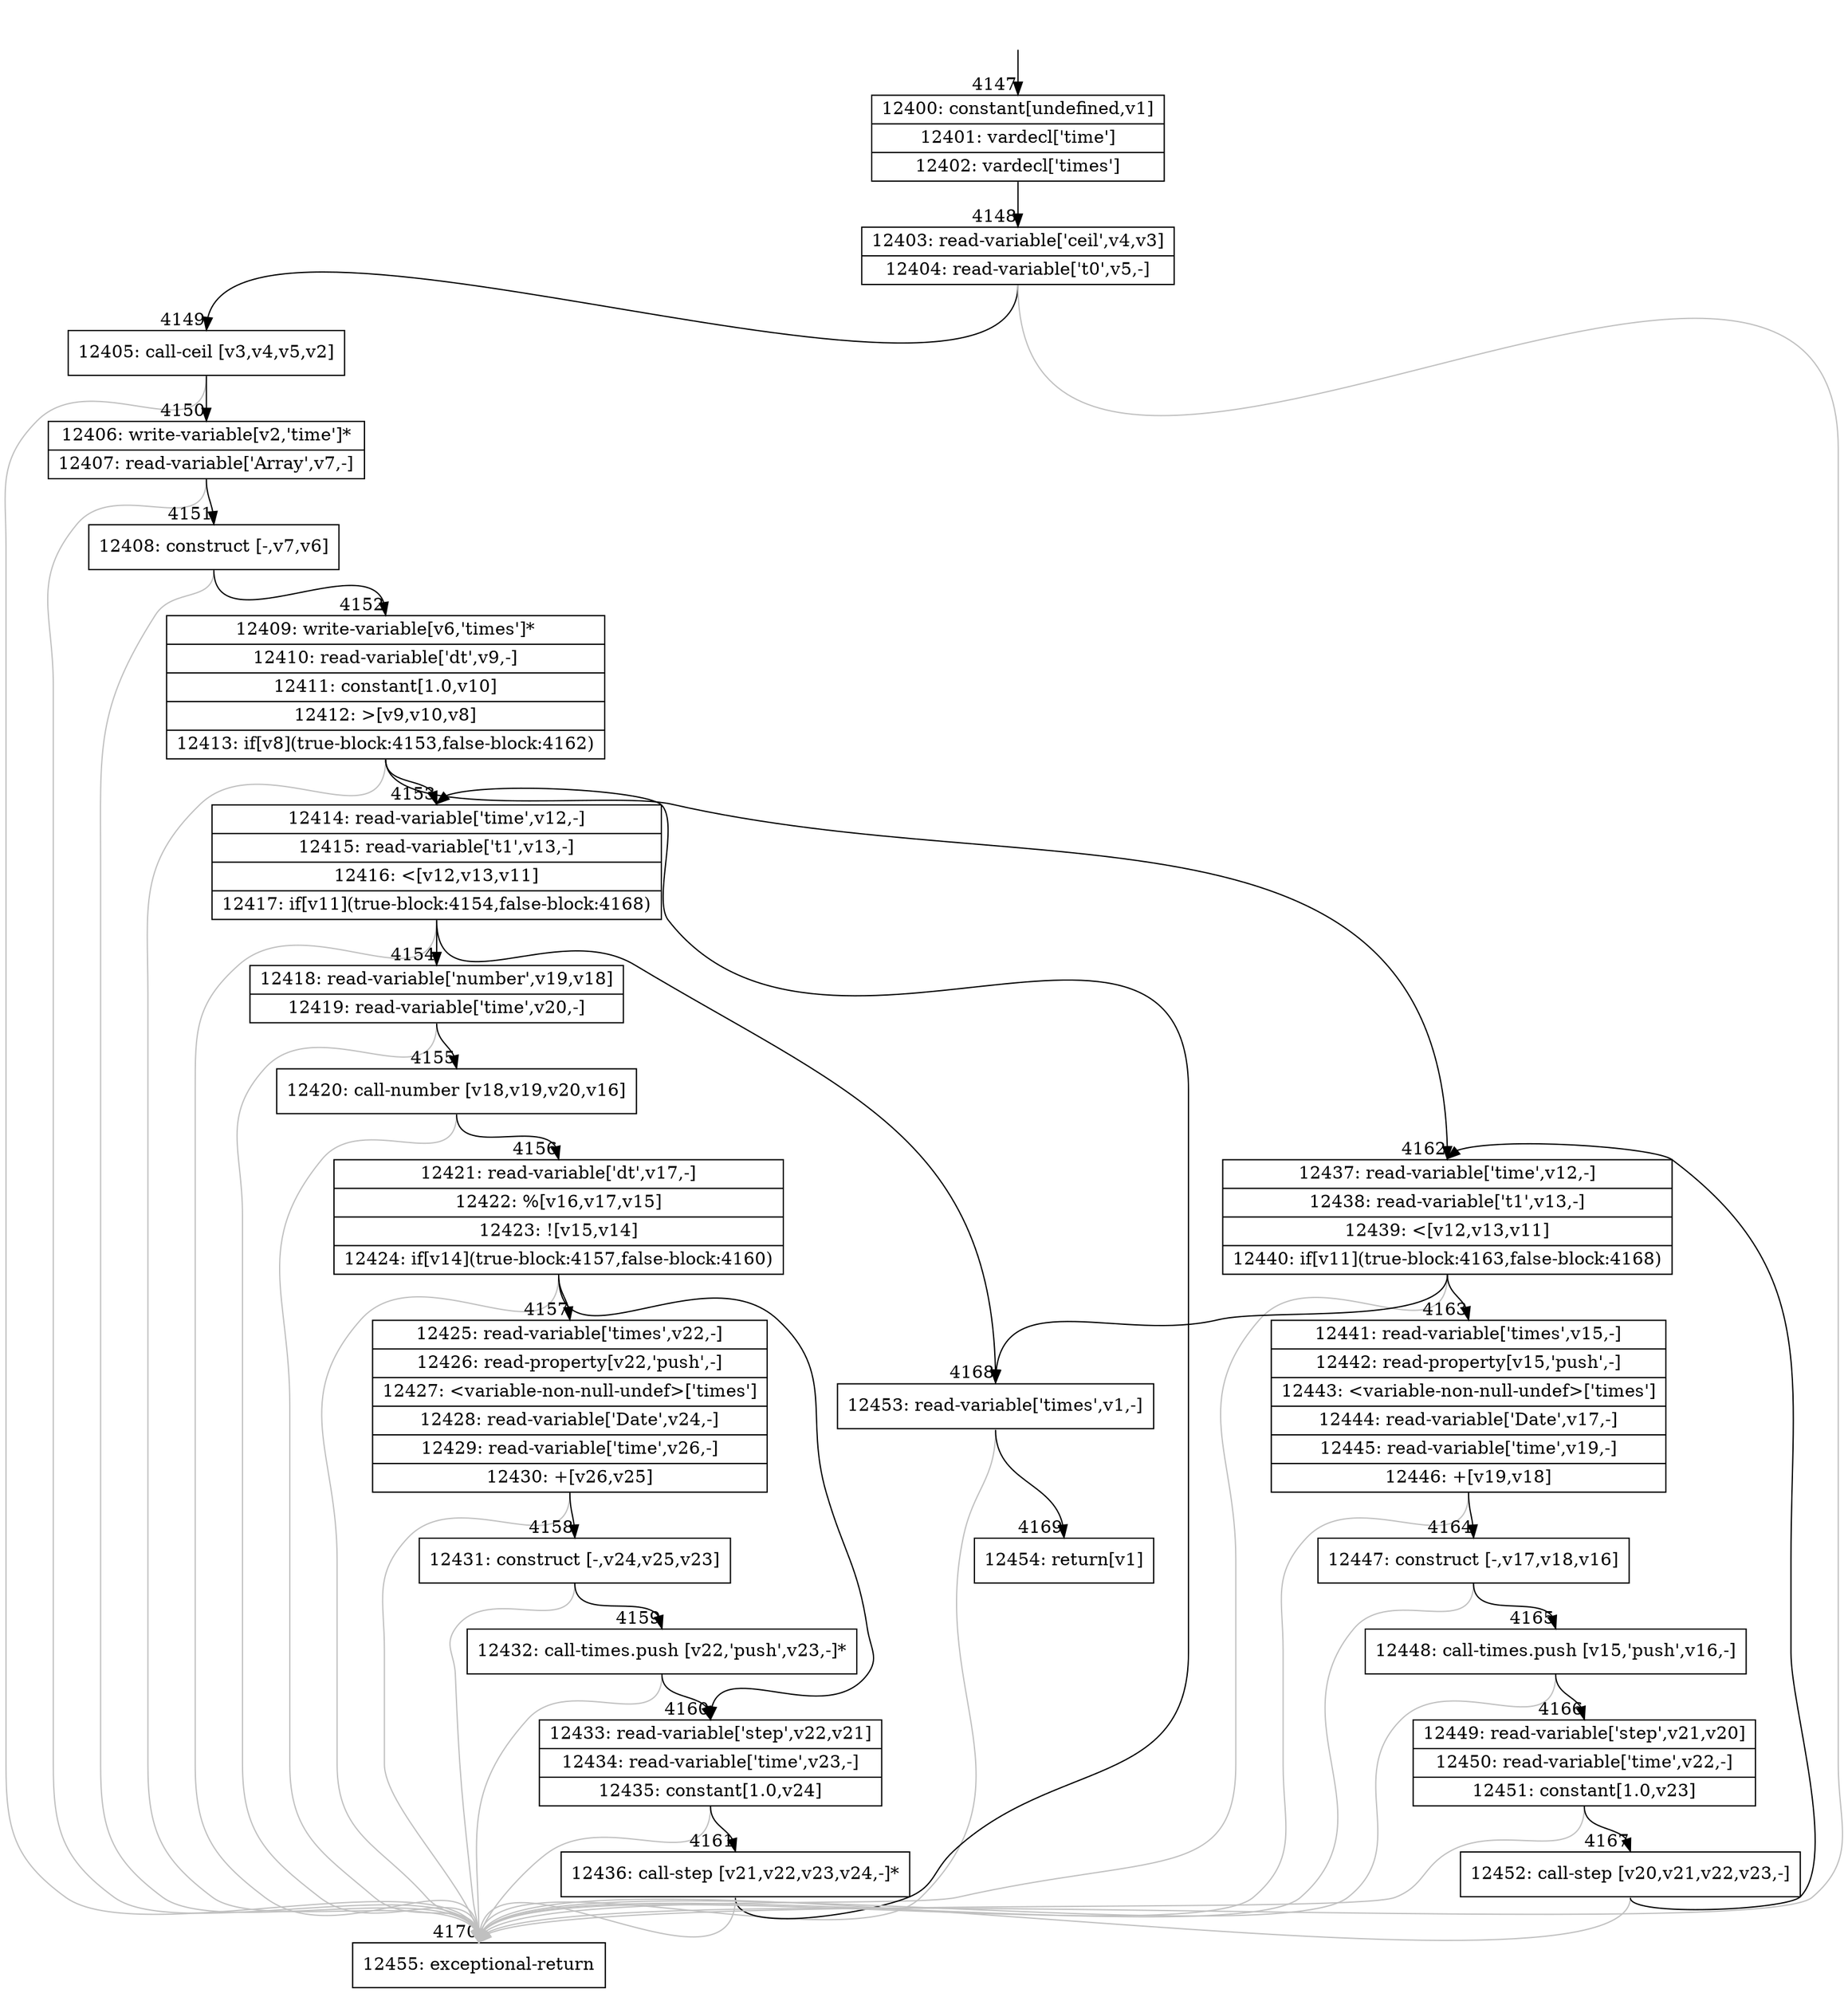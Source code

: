 digraph {
rankdir="TD"
BB_entry386[shape=none,label=""];
BB_entry386 -> BB4147 [tailport=s, headport=n, headlabel="    4147"]
BB4147 [shape=record label="{12400: constant[undefined,v1]|12401: vardecl['time']|12402: vardecl['times']}" ] 
BB4147 -> BB4148 [tailport=s, headport=n, headlabel="      4148"]
BB4148 [shape=record label="{12403: read-variable['ceil',v4,v3]|12404: read-variable['t0',v5,-]}" ] 
BB4148 -> BB4149 [tailport=s, headport=n, headlabel="      4149"]
BB4148 -> BB4170 [tailport=s, headport=n, color=gray, headlabel="      4170"]
BB4149 [shape=record label="{12405: call-ceil [v3,v4,v5,v2]}" ] 
BB4149 -> BB4150 [tailport=s, headport=n, headlabel="      4150"]
BB4149 -> BB4170 [tailport=s, headport=n, color=gray]
BB4150 [shape=record label="{12406: write-variable[v2,'time']*|12407: read-variable['Array',v7,-]}" ] 
BB4150 -> BB4151 [tailport=s, headport=n, headlabel="      4151"]
BB4150 -> BB4170 [tailport=s, headport=n, color=gray]
BB4151 [shape=record label="{12408: construct [-,v7,v6]}" ] 
BB4151 -> BB4152 [tailport=s, headport=n, headlabel="      4152"]
BB4151 -> BB4170 [tailport=s, headport=n, color=gray]
BB4152 [shape=record label="{12409: write-variable[v6,'times']*|12410: read-variable['dt',v9,-]|12411: constant[1.0,v10]|12412: \>[v9,v10,v8]|12413: if[v8](true-block:4153,false-block:4162)}" ] 
BB4152 -> BB4153 [tailport=s, headport=n, headlabel="      4153"]
BB4152 -> BB4162 [tailport=s, headport=n, headlabel="      4162"]
BB4152 -> BB4170 [tailport=s, headport=n, color=gray]
BB4153 [shape=record label="{12414: read-variable['time',v12,-]|12415: read-variable['t1',v13,-]|12416: \<[v12,v13,v11]|12417: if[v11](true-block:4154,false-block:4168)}" ] 
BB4153 -> BB4154 [tailport=s, headport=n, headlabel="      4154"]
BB4153 -> BB4168 [tailport=s, headport=n, headlabel="      4168"]
BB4153 -> BB4170 [tailport=s, headport=n, color=gray]
BB4154 [shape=record label="{12418: read-variable['number',v19,v18]|12419: read-variable['time',v20,-]}" ] 
BB4154 -> BB4155 [tailport=s, headport=n, headlabel="      4155"]
BB4154 -> BB4170 [tailport=s, headport=n, color=gray]
BB4155 [shape=record label="{12420: call-number [v18,v19,v20,v16]}" ] 
BB4155 -> BB4156 [tailport=s, headport=n, headlabel="      4156"]
BB4155 -> BB4170 [tailport=s, headport=n, color=gray]
BB4156 [shape=record label="{12421: read-variable['dt',v17,-]|12422: %[v16,v17,v15]|12423: ![v15,v14]|12424: if[v14](true-block:4157,false-block:4160)}" ] 
BB4156 -> BB4157 [tailport=s, headport=n, headlabel="      4157"]
BB4156 -> BB4160 [tailport=s, headport=n, headlabel="      4160"]
BB4156 -> BB4170 [tailport=s, headport=n, color=gray]
BB4157 [shape=record label="{12425: read-variable['times',v22,-]|12426: read-property[v22,'push',-]|12427: \<variable-non-null-undef\>['times']|12428: read-variable['Date',v24,-]|12429: read-variable['time',v26,-]|12430: +[v26,v25]}" ] 
BB4157 -> BB4158 [tailport=s, headport=n, headlabel="      4158"]
BB4157 -> BB4170 [tailport=s, headport=n, color=gray]
BB4158 [shape=record label="{12431: construct [-,v24,v25,v23]}" ] 
BB4158 -> BB4159 [tailport=s, headport=n, headlabel="      4159"]
BB4158 -> BB4170 [tailport=s, headport=n, color=gray]
BB4159 [shape=record label="{12432: call-times.push [v22,'push',v23,-]*}" ] 
BB4159 -> BB4160 [tailport=s, headport=n]
BB4159 -> BB4170 [tailport=s, headport=n, color=gray]
BB4160 [shape=record label="{12433: read-variable['step',v22,v21]|12434: read-variable['time',v23,-]|12435: constant[1.0,v24]}" ] 
BB4160 -> BB4161 [tailport=s, headport=n, headlabel="      4161"]
BB4160 -> BB4170 [tailport=s, headport=n, color=gray]
BB4161 [shape=record label="{12436: call-step [v21,v22,v23,v24,-]*}" ] 
BB4161 -> BB4153 [tailport=s, headport=n]
BB4161 -> BB4170 [tailport=s, headport=n, color=gray]
BB4162 [shape=record label="{12437: read-variable['time',v12,-]|12438: read-variable['t1',v13,-]|12439: \<[v12,v13,v11]|12440: if[v11](true-block:4163,false-block:4168)}" ] 
BB4162 -> BB4163 [tailport=s, headport=n, headlabel="      4163"]
BB4162 -> BB4168 [tailport=s, headport=n]
BB4162 -> BB4170 [tailport=s, headport=n, color=gray]
BB4163 [shape=record label="{12441: read-variable['times',v15,-]|12442: read-property[v15,'push',-]|12443: \<variable-non-null-undef\>['times']|12444: read-variable['Date',v17,-]|12445: read-variable['time',v19,-]|12446: +[v19,v18]}" ] 
BB4163 -> BB4164 [tailport=s, headport=n, headlabel="      4164"]
BB4163 -> BB4170 [tailport=s, headport=n, color=gray]
BB4164 [shape=record label="{12447: construct [-,v17,v18,v16]}" ] 
BB4164 -> BB4165 [tailport=s, headport=n, headlabel="      4165"]
BB4164 -> BB4170 [tailport=s, headport=n, color=gray]
BB4165 [shape=record label="{12448: call-times.push [v15,'push',v16,-]}" ] 
BB4165 -> BB4166 [tailport=s, headport=n, headlabel="      4166"]
BB4165 -> BB4170 [tailport=s, headport=n, color=gray]
BB4166 [shape=record label="{12449: read-variable['step',v21,v20]|12450: read-variable['time',v22,-]|12451: constant[1.0,v23]}" ] 
BB4166 -> BB4167 [tailport=s, headport=n, headlabel="      4167"]
BB4166 -> BB4170 [tailport=s, headport=n, color=gray]
BB4167 [shape=record label="{12452: call-step [v20,v21,v22,v23,-]}" ] 
BB4167 -> BB4162 [tailport=s, headport=n]
BB4167 -> BB4170 [tailport=s, headport=n, color=gray]
BB4168 [shape=record label="{12453: read-variable['times',v1,-]}" ] 
BB4168 -> BB4169 [tailport=s, headport=n, headlabel="      4169"]
BB4168 -> BB4170 [tailport=s, headport=n, color=gray]
BB4169 [shape=record label="{12454: return[v1]}" ] 
BB4170 [shape=record label="{12455: exceptional-return}" ] 
//#$~ 2420
}

